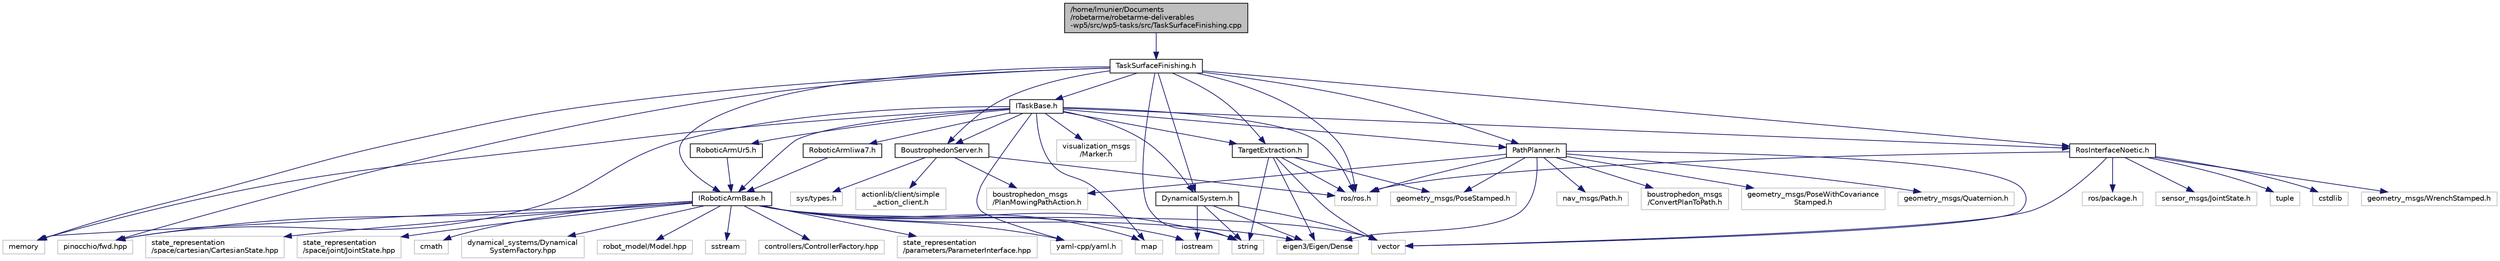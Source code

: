 digraph "/home/lmunier/Documents/robetarme/robetarme-deliverables-wp5/src/wp5-tasks/src/TaskSurfaceFinishing.cpp"
{
 // LATEX_PDF_SIZE
  edge [fontname="Helvetica",fontsize="10",labelfontname="Helvetica",labelfontsize="10"];
  node [fontname="Helvetica",fontsize="10",shape=record];
  Node1 [label="/home/lmunier/Documents\l/robetarme/robetarme-deliverables\l-wp5/src/wp5-tasks/src/TaskSurfaceFinishing.cpp",height=0.2,width=0.4,color="black", fillcolor="grey75", style="filled", fontcolor="black",tooltip=" "];
  Node1 -> Node2 [color="midnightblue",fontsize="10",style="solid",fontname="Helvetica"];
  Node2 [label="TaskSurfaceFinishing.h",height=0.2,width=0.4,color="black", fillcolor="white", style="filled",URL="$_task_surface_finishing_8h.html",tooltip=" "];
  Node2 -> Node3 [color="midnightblue",fontsize="10",style="solid",fontname="Helvetica"];
  Node3 [label="pinocchio/fwd.hpp",height=0.2,width=0.4,color="grey75", fillcolor="white", style="filled",tooltip=" "];
  Node2 -> Node4 [color="midnightblue",fontsize="10",style="solid",fontname="Helvetica"];
  Node4 [label="ros/ros.h",height=0.2,width=0.4,color="grey75", fillcolor="white", style="filled",tooltip=" "];
  Node2 -> Node5 [color="midnightblue",fontsize="10",style="solid",fontname="Helvetica"];
  Node5 [label="memory",height=0.2,width=0.4,color="grey75", fillcolor="white", style="filled",tooltip=" "];
  Node2 -> Node6 [color="midnightblue",fontsize="10",style="solid",fontname="Helvetica"];
  Node6 [label="string",height=0.2,width=0.4,color="grey75", fillcolor="white", style="filled",tooltip=" "];
  Node2 -> Node7 [color="midnightblue",fontsize="10",style="solid",fontname="Helvetica"];
  Node7 [label="BoustrophedonServer.h",height=0.2,width=0.4,color="black", fillcolor="white", style="filled",URL="$_boustrophedon_server_8h.html",tooltip="Declaration of the BoustrophedonServer class."];
  Node7 -> Node8 [color="midnightblue",fontsize="10",style="solid",fontname="Helvetica"];
  Node8 [label="actionlib/client/simple\l_action_client.h",height=0.2,width=0.4,color="grey75", fillcolor="white", style="filled",tooltip=" "];
  Node7 -> Node9 [color="midnightblue",fontsize="10",style="solid",fontname="Helvetica"];
  Node9 [label="boustrophedon_msgs\l/PlanMowingPathAction.h",height=0.2,width=0.4,color="grey75", fillcolor="white", style="filled",tooltip=" "];
  Node7 -> Node4 [color="midnightblue",fontsize="10",style="solid",fontname="Helvetica"];
  Node7 -> Node10 [color="midnightblue",fontsize="10",style="solid",fontname="Helvetica"];
  Node10 [label="sys/types.h",height=0.2,width=0.4,color="grey75", fillcolor="white", style="filled",tooltip=" "];
  Node2 -> Node11 [color="midnightblue",fontsize="10",style="solid",fontname="Helvetica"];
  Node11 [label="DynamicalSystem.h",height=0.2,width=0.4,color="black", fillcolor="white", style="filled",URL="$_dynamical_system_8h.html",tooltip=" "];
  Node11 -> Node12 [color="midnightblue",fontsize="10",style="solid",fontname="Helvetica"];
  Node12 [label="eigen3/Eigen/Dense",height=0.2,width=0.4,color="grey75", fillcolor="white", style="filled",tooltip=" "];
  Node11 -> Node13 [color="midnightblue",fontsize="10",style="solid",fontname="Helvetica"];
  Node13 [label="iostream",height=0.2,width=0.4,color="grey75", fillcolor="white", style="filled",tooltip=" "];
  Node11 -> Node6 [color="midnightblue",fontsize="10",style="solid",fontname="Helvetica"];
  Node11 -> Node14 [color="midnightblue",fontsize="10",style="solid",fontname="Helvetica"];
  Node14 [label="vector",height=0.2,width=0.4,color="grey75", fillcolor="white", style="filled",tooltip=" "];
  Node2 -> Node15 [color="midnightblue",fontsize="10",style="solid",fontname="Helvetica"];
  Node15 [label="IRoboticArmBase.h",height=0.2,width=0.4,color="black", fillcolor="white", style="filled",URL="$_i_robotic_arm_base_8h.html",tooltip="Declaration of the IRoboticArmBase class."];
  Node15 -> Node3 [color="midnightblue",fontsize="10",style="solid",fontname="Helvetica"];
  Node15 -> Node16 [color="midnightblue",fontsize="10",style="solid",fontname="Helvetica"];
  Node16 [label="yaml-cpp/yaml.h",height=0.2,width=0.4,color="grey75", fillcolor="white", style="filled",tooltip=" "];
  Node15 -> Node17 [color="midnightblue",fontsize="10",style="solid",fontname="Helvetica"];
  Node17 [label="cmath",height=0.2,width=0.4,color="grey75", fillcolor="white", style="filled",tooltip=" "];
  Node15 -> Node18 [color="midnightblue",fontsize="10",style="solid",fontname="Helvetica"];
  Node18 [label="dynamical_systems/Dynamical\lSystemFactory.hpp",height=0.2,width=0.4,color="grey75", fillcolor="white", style="filled",tooltip=" "];
  Node15 -> Node12 [color="midnightblue",fontsize="10",style="solid",fontname="Helvetica"];
  Node15 -> Node13 [color="midnightblue",fontsize="10",style="solid",fontname="Helvetica"];
  Node15 -> Node19 [color="midnightblue",fontsize="10",style="solid",fontname="Helvetica"];
  Node19 [label="map",height=0.2,width=0.4,color="grey75", fillcolor="white", style="filled",tooltip=" "];
  Node15 -> Node5 [color="midnightblue",fontsize="10",style="solid",fontname="Helvetica"];
  Node15 -> Node20 [color="midnightblue",fontsize="10",style="solid",fontname="Helvetica"];
  Node20 [label="robot_model/Model.hpp",height=0.2,width=0.4,color="grey75", fillcolor="white", style="filled",tooltip=" "];
  Node15 -> Node21 [color="midnightblue",fontsize="10",style="solid",fontname="Helvetica"];
  Node21 [label="sstream",height=0.2,width=0.4,color="grey75", fillcolor="white", style="filled",tooltip=" "];
  Node15 -> Node6 [color="midnightblue",fontsize="10",style="solid",fontname="Helvetica"];
  Node15 -> Node14 [color="midnightblue",fontsize="10",style="solid",fontname="Helvetica"];
  Node15 -> Node22 [color="midnightblue",fontsize="10",style="solid",fontname="Helvetica"];
  Node22 [label="controllers/ControllerFactory.hpp",height=0.2,width=0.4,color="grey75", fillcolor="white", style="filled",tooltip=" "];
  Node15 -> Node23 [color="midnightblue",fontsize="10",style="solid",fontname="Helvetica"];
  Node23 [label="state_representation\l/parameters/ParameterInterface.hpp",height=0.2,width=0.4,color="grey75", fillcolor="white", style="filled",tooltip=" "];
  Node15 -> Node24 [color="midnightblue",fontsize="10",style="solid",fontname="Helvetica"];
  Node24 [label="state_representation\l/space/cartesian/CartesianState.hpp",height=0.2,width=0.4,color="grey75", fillcolor="white", style="filled",tooltip=" "];
  Node15 -> Node25 [color="midnightblue",fontsize="10",style="solid",fontname="Helvetica"];
  Node25 [label="state_representation\l/space/joint/JointState.hpp",height=0.2,width=0.4,color="grey75", fillcolor="white", style="filled",tooltip=" "];
  Node2 -> Node26 [color="midnightblue",fontsize="10",style="solid",fontname="Helvetica"];
  Node26 [label="ITaskBase.h",height=0.2,width=0.4,color="black", fillcolor="white", style="filled",URL="$_i_task_base_8h.html",tooltip="This file contains the declaration of the ITaskBase class and its associated enums and dependencies."];
  Node26 -> Node3 [color="midnightblue",fontsize="10",style="solid",fontname="Helvetica"];
  Node26 -> Node4 [color="midnightblue",fontsize="10",style="solid",fontname="Helvetica"];
  Node26 -> Node16 [color="midnightblue",fontsize="10",style="solid",fontname="Helvetica"];
  Node26 -> Node19 [color="midnightblue",fontsize="10",style="solid",fontname="Helvetica"];
  Node26 -> Node5 [color="midnightblue",fontsize="10",style="solid",fontname="Helvetica"];
  Node26 -> Node7 [color="midnightblue",fontsize="10",style="solid",fontname="Helvetica"];
  Node26 -> Node11 [color="midnightblue",fontsize="10",style="solid",fontname="Helvetica"];
  Node26 -> Node15 [color="midnightblue",fontsize="10",style="solid",fontname="Helvetica"];
  Node26 -> Node27 [color="midnightblue",fontsize="10",style="solid",fontname="Helvetica"];
  Node27 [label="PathPlanner.h",height=0.2,width=0.4,color="black", fillcolor="white", style="filled",URL="$_path_planner_8h.html",tooltip="Declaration of the PathPlanner class."];
  Node27 -> Node28 [color="midnightblue",fontsize="10",style="solid",fontname="Helvetica"];
  Node28 [label="boustrophedon_msgs\l/ConvertPlanToPath.h",height=0.2,width=0.4,color="grey75", fillcolor="white", style="filled",tooltip=" "];
  Node27 -> Node9 [color="midnightblue",fontsize="10",style="solid",fontname="Helvetica"];
  Node27 -> Node12 [color="midnightblue",fontsize="10",style="solid",fontname="Helvetica"];
  Node27 -> Node29 [color="midnightblue",fontsize="10",style="solid",fontname="Helvetica"];
  Node29 [label="geometry_msgs/PoseStamped.h",height=0.2,width=0.4,color="grey75", fillcolor="white", style="filled",tooltip=" "];
  Node27 -> Node30 [color="midnightblue",fontsize="10",style="solid",fontname="Helvetica"];
  Node30 [label="geometry_msgs/PoseWithCovariance\lStamped.h",height=0.2,width=0.4,color="grey75", fillcolor="white", style="filled",tooltip=" "];
  Node27 -> Node31 [color="midnightblue",fontsize="10",style="solid",fontname="Helvetica"];
  Node31 [label="geometry_msgs/Quaternion.h",height=0.2,width=0.4,color="grey75", fillcolor="white", style="filled",tooltip=" "];
  Node27 -> Node32 [color="midnightblue",fontsize="10",style="solid",fontname="Helvetica"];
  Node32 [label="nav_msgs/Path.h",height=0.2,width=0.4,color="grey75", fillcolor="white", style="filled",tooltip=" "];
  Node27 -> Node4 [color="midnightblue",fontsize="10",style="solid",fontname="Helvetica"];
  Node27 -> Node14 [color="midnightblue",fontsize="10",style="solid",fontname="Helvetica"];
  Node26 -> Node33 [color="midnightblue",fontsize="10",style="solid",fontname="Helvetica"];
  Node33 [label="RoboticArmIiwa7.h",height=0.2,width=0.4,color="black", fillcolor="white", style="filled",URL="$_robotic_arm_iiwa7_8h.html",tooltip=" "];
  Node33 -> Node15 [color="midnightblue",fontsize="10",style="solid",fontname="Helvetica"];
  Node26 -> Node34 [color="midnightblue",fontsize="10",style="solid",fontname="Helvetica"];
  Node34 [label="RoboticArmUr5.h",height=0.2,width=0.4,color="black", fillcolor="white", style="filled",URL="$_robotic_arm_ur5_8h.html",tooltip=" "];
  Node34 -> Node15 [color="midnightblue",fontsize="10",style="solid",fontname="Helvetica"];
  Node26 -> Node35 [color="midnightblue",fontsize="10",style="solid",fontname="Helvetica"];
  Node35 [label="RosInterfaceNoetic.h",height=0.2,width=0.4,color="black", fillcolor="white", style="filled",URL="$_ros_interface_noetic_8h.html",tooltip="Create a ROS interface with respect to the ROS version to communicate with the robotic arm."];
  Node35 -> Node36 [color="midnightblue",fontsize="10",style="solid",fontname="Helvetica"];
  Node36 [label="cstdlib",height=0.2,width=0.4,color="grey75", fillcolor="white", style="filled",tooltip=" "];
  Node35 -> Node37 [color="midnightblue",fontsize="10",style="solid",fontname="Helvetica"];
  Node37 [label="geometry_msgs/WrenchStamped.h",height=0.2,width=0.4,color="grey75", fillcolor="white", style="filled",tooltip=" "];
  Node35 -> Node38 [color="midnightblue",fontsize="10",style="solid",fontname="Helvetica"];
  Node38 [label="ros/package.h",height=0.2,width=0.4,color="grey75", fillcolor="white", style="filled",tooltip=" "];
  Node35 -> Node4 [color="midnightblue",fontsize="10",style="solid",fontname="Helvetica"];
  Node35 -> Node39 [color="midnightblue",fontsize="10",style="solid",fontname="Helvetica"];
  Node39 [label="sensor_msgs/JointState.h",height=0.2,width=0.4,color="grey75", fillcolor="white", style="filled",tooltip=" "];
  Node35 -> Node40 [color="midnightblue",fontsize="10",style="solid",fontname="Helvetica"];
  Node40 [label="tuple",height=0.2,width=0.4,color="grey75", fillcolor="white", style="filled",tooltip=" "];
  Node35 -> Node14 [color="midnightblue",fontsize="10",style="solid",fontname="Helvetica"];
  Node26 -> Node41 [color="midnightblue",fontsize="10",style="solid",fontname="Helvetica"];
  Node41 [label="TargetExtraction.h",height=0.2,width=0.4,color="black", fillcolor="white", style="filled",URL="$_target_extraction_8h.html",tooltip="Declaration of the TargetExtraction class."];
  Node41 -> Node12 [color="midnightblue",fontsize="10",style="solid",fontname="Helvetica"];
  Node41 -> Node29 [color="midnightblue",fontsize="10",style="solid",fontname="Helvetica"];
  Node41 -> Node4 [color="midnightblue",fontsize="10",style="solid",fontname="Helvetica"];
  Node41 -> Node6 [color="midnightblue",fontsize="10",style="solid",fontname="Helvetica"];
  Node41 -> Node14 [color="midnightblue",fontsize="10",style="solid",fontname="Helvetica"];
  Node26 -> Node42 [color="midnightblue",fontsize="10",style="solid",fontname="Helvetica"];
  Node42 [label="visualization_msgs\l/Marker.h",height=0.2,width=0.4,color="grey75", fillcolor="white", style="filled",tooltip=" "];
  Node2 -> Node27 [color="midnightblue",fontsize="10",style="solid",fontname="Helvetica"];
  Node2 -> Node35 [color="midnightblue",fontsize="10",style="solid",fontname="Helvetica"];
  Node2 -> Node41 [color="midnightblue",fontsize="10",style="solid",fontname="Helvetica"];
}
